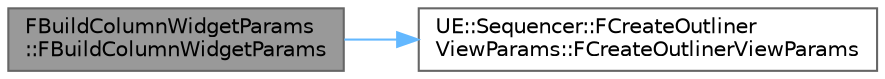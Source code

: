 digraph "FBuildColumnWidgetParams::FBuildColumnWidgetParams"
{
 // INTERACTIVE_SVG=YES
 // LATEX_PDF_SIZE
  bgcolor="transparent";
  edge [fontname=Helvetica,fontsize=10,labelfontname=Helvetica,labelfontsize=10];
  node [fontname=Helvetica,fontsize=10,shape=box,height=0.2,width=0.4];
  rankdir="LR";
  Node1 [id="Node000001",label="FBuildColumnWidgetParams\l::FBuildColumnWidgetParams",height=0.2,width=0.4,color="gray40", fillcolor="grey60", style="filled", fontcolor="black",tooltip=" "];
  Node1 -> Node2 [id="edge1_Node000001_Node000002",color="steelblue1",style="solid",tooltip=" "];
  Node2 [id="Node000002",label="UE::Sequencer::FCreateOutliner\lViewParams::FCreateOutlinerViewParams",height=0.2,width=0.4,color="grey40", fillcolor="white", style="filled",URL="$df/d65/structUE_1_1Sequencer_1_1FCreateOutlinerViewParams.html#ae491ebfabd6fdff5f254b8963a253d88",tooltip=" "];
}
